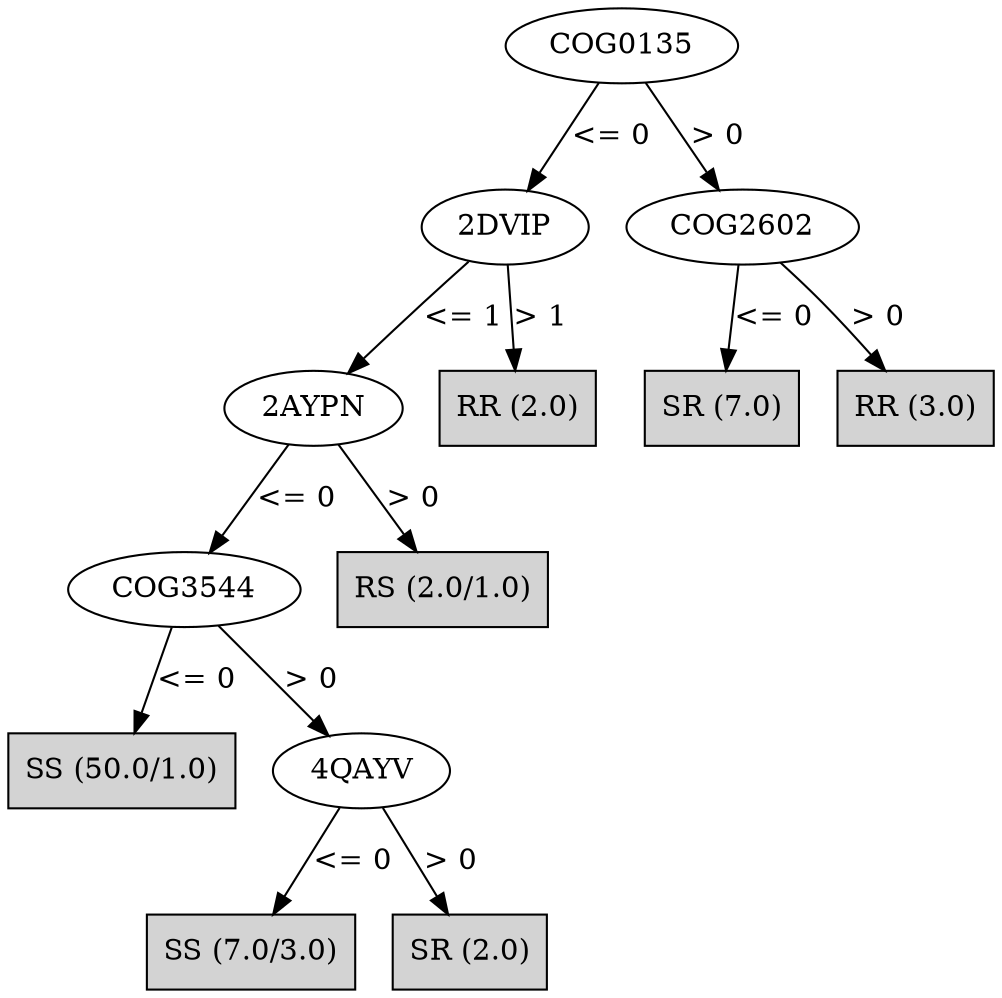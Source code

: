 digraph J48Tree {
N0 [label="COG0135" ]
N0->N1 [label="<= 0"]
N1 [label="2DVIP" ]
N1->N2 [label="<= 1"]
N2 [label="2AYPN" ]
N2->N3 [label="<= 0"]
N3 [label="COG3544" ]
N3->N4 [label="<= 0"]
N4 [label="SS (50.0/1.0)" shape=box style=filled ]
N3->N5 [label="> 0"]
N5 [label="4QAYV" ]
N5->N6 [label="<= 0"]
N6 [label="SS (7.0/3.0)" shape=box style=filled ]
N5->N7 [label="> 0"]
N7 [label="SR (2.0)" shape=box style=filled ]
N2->N8 [label="> 0"]
N8 [label="RS (2.0/1.0)" shape=box style=filled ]
N1->N9 [label="> 1"]
N9 [label="RR (2.0)" shape=box style=filled ]
N0->N10 [label="> 0"]
N10 [label="COG2602" ]
N10->N11 [label="<= 0"]
N11 [label="SR (7.0)" shape=box style=filled ]
N10->N12 [label="> 0"]
N12 [label="RR (3.0)" shape=box style=filled ]
}

